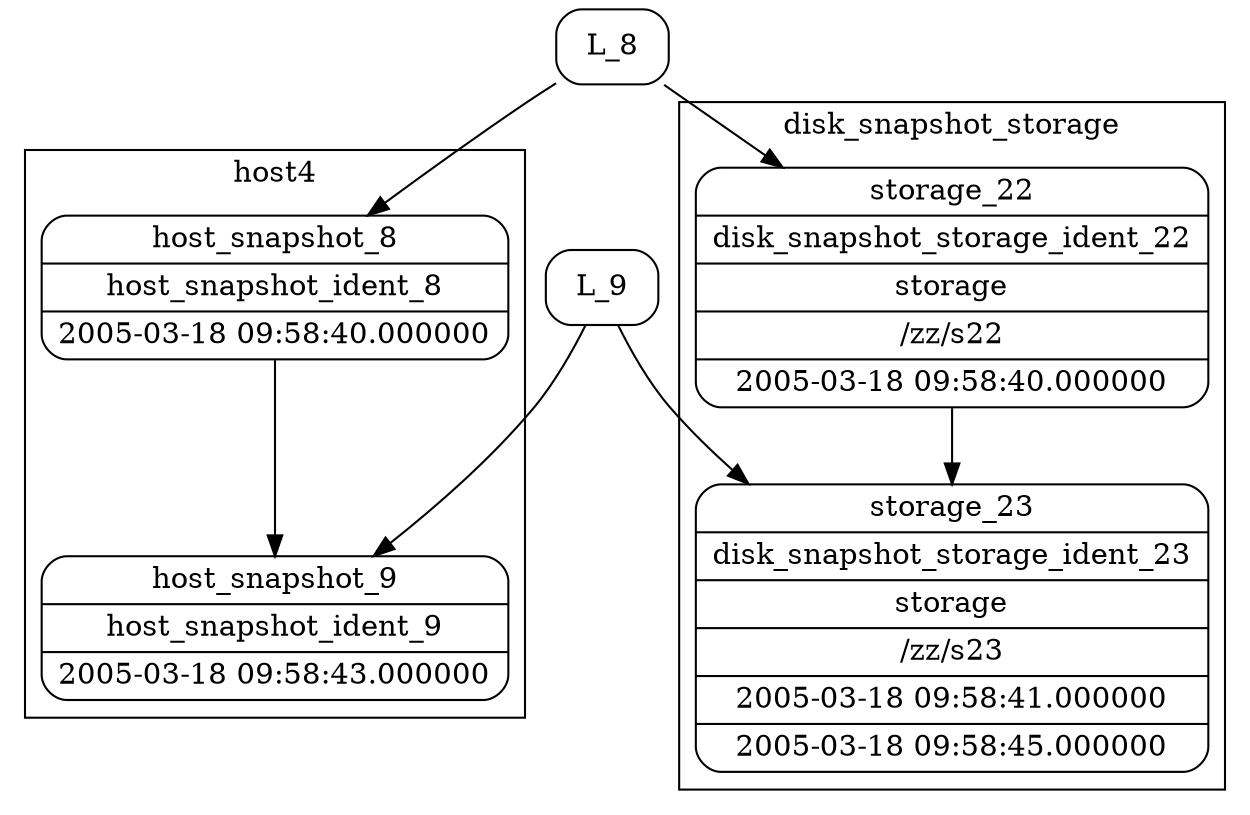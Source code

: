 digraph structs{
rankdir=TB
node[shape=record]
subgraph cluster_host4{
        label = "host4"
        node[shape=record]
        Host_snapshot_8 [label="{<f0> host_snapshot_8|<f1> host_snapshot_ident_8|<f2> 2005-03-18 09:58:40.000000}" shape=Mrecord];
Host_snapshot_9 [label="{<f0> host_snapshot_9|<f1> host_snapshot_ident_9|<f2> 2005-03-18 09:58:43.000000}" shape=Mrecord];
Host_snapshot_8->Host_snapshot_9;
}
subgraph cluster_storage{
            label = "disk_snapshot_storage"
            node[shape=record]
            Storage_22 [label="{<f0> storage_22|<f1> disk_snapshot_storage_ident_22|<f2> storage|<f3> /zz/s22|<f4> 2005-03-18 09:58:40.000000}" shape=Mrecord];
Storage_23 [label="{<f0> storage_23|<f1> disk_snapshot_storage_ident_23|<f2> storage|<f3> /zz/s23|<f4> 2005-03-18 09:58:41.000000|<f5> 2005-03-18 09:58:45.000000}" shape=Mrecord];
Storage_22 -> Storage_23;}
Locator_8 [label="<f0> L_8" shape=Mrecord];
Locator_9 [label="<f0> L_9" shape=Mrecord];
Locator_8 -> Host_snapshot_8;
Locator_9 -> Host_snapshot_9;
Locator_8 -> Storage_22;
Locator_9 -> Storage_23;
}
